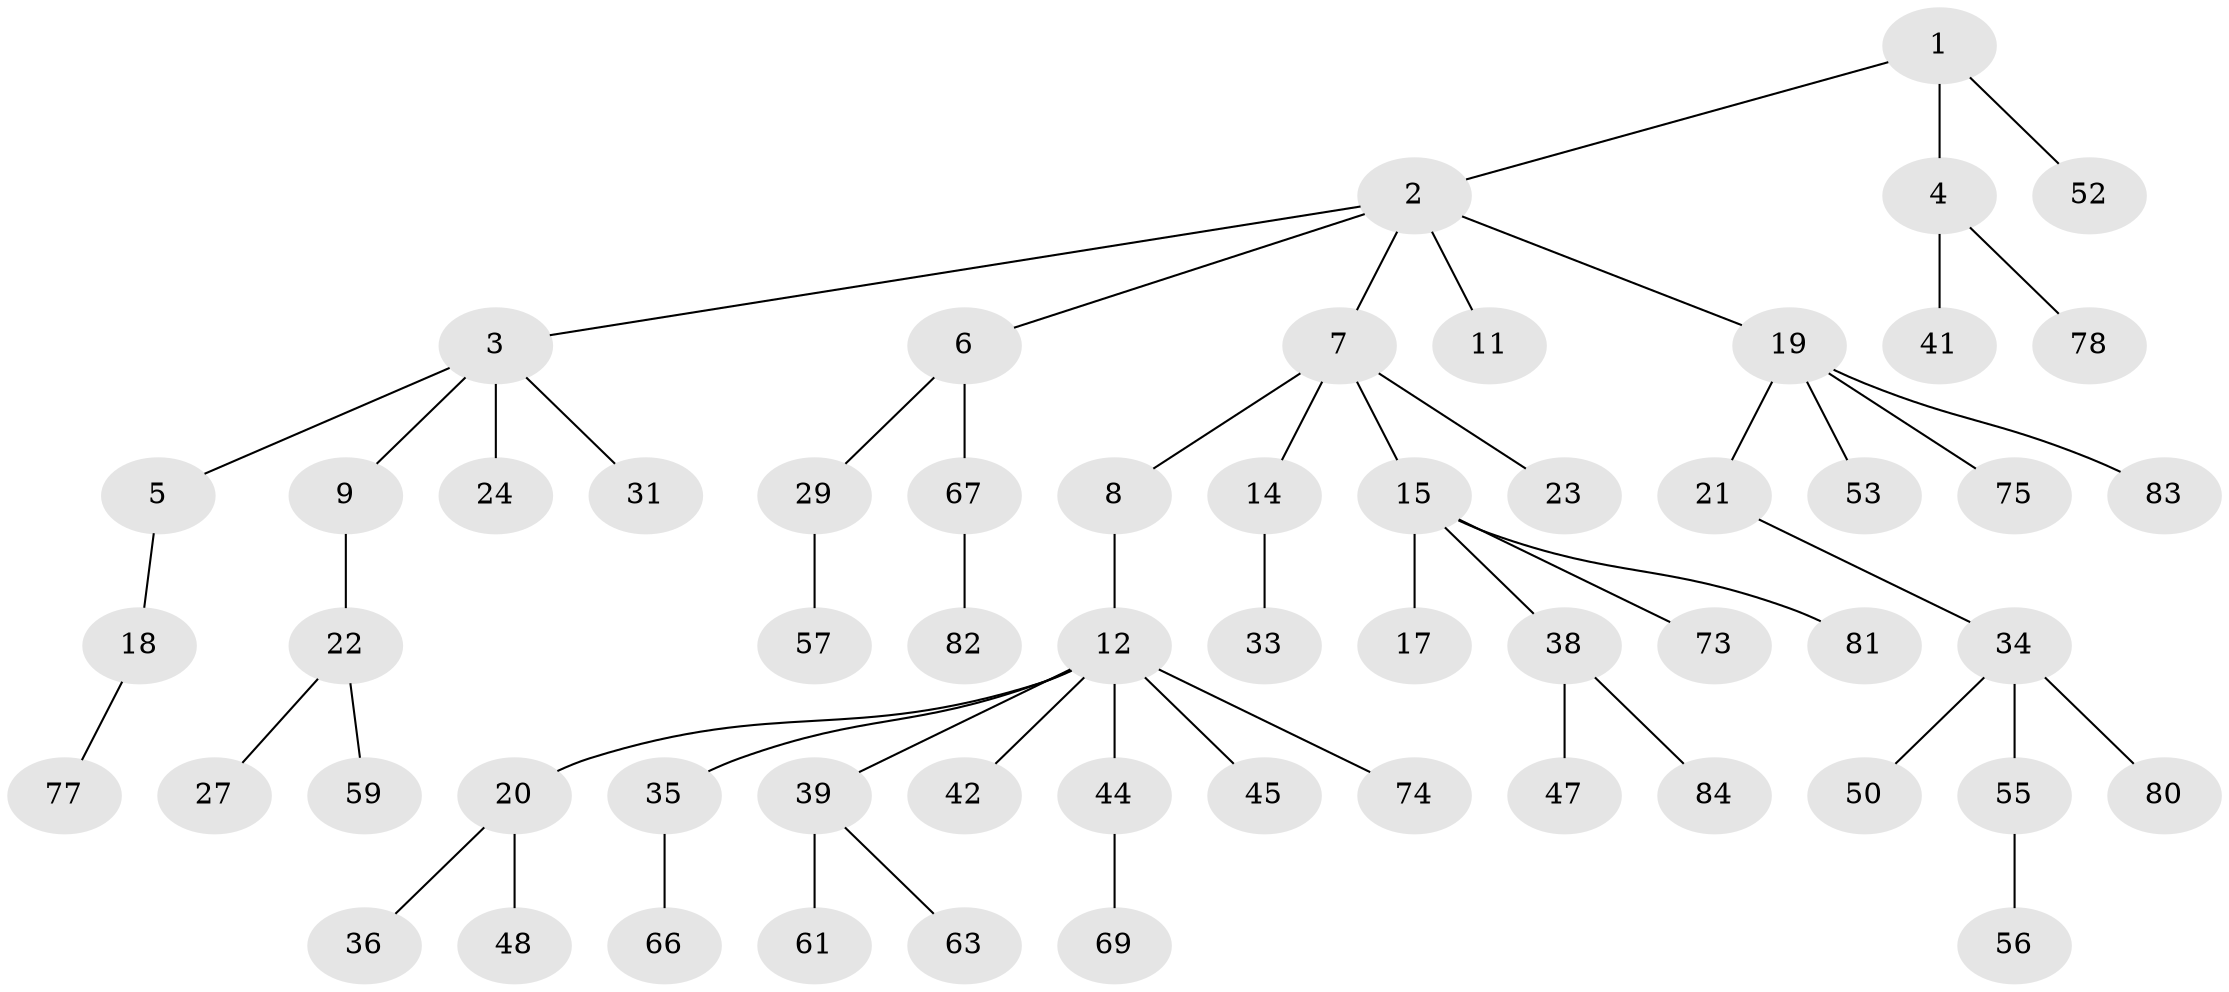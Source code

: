 // original degree distribution, {4: 0.08045977011494253, 5: 0.034482758620689655, 2: 0.26436781609195403, 3: 0.08045977011494253, 6: 0.034482758620689655, 1: 0.5057471264367817}
// Generated by graph-tools (version 1.1) at 2025/11/02/27/25 16:11:27]
// undirected, 58 vertices, 57 edges
graph export_dot {
graph [start="1"]
  node [color=gray90,style=filled];
  1 [super="+79"];
  2 [super="+10"];
  3 [super="+16"];
  4 [super="+87"];
  5;
  6 [super="+13"];
  7 [super="+49"];
  8;
  9;
  11;
  12 [super="+32"];
  14 [super="+46"];
  15 [super="+26"];
  17 [super="+28"];
  18 [super="+37"];
  19 [super="+40"];
  20 [super="+30"];
  21 [super="+86"];
  22 [super="+65"];
  23 [super="+25"];
  24;
  27 [super="+72"];
  29 [super="+58"];
  31;
  33;
  34 [super="+51"];
  35;
  36;
  38 [super="+60"];
  39 [super="+54"];
  41 [super="+43"];
  42 [super="+76"];
  44 [super="+62"];
  45;
  47;
  48;
  50 [super="+64"];
  52 [super="+71"];
  53;
  55;
  56 [super="+85"];
  57;
  59;
  61;
  63;
  66 [super="+70"];
  67 [super="+68"];
  69;
  73;
  74;
  75;
  77;
  78;
  80;
  81;
  82;
  83;
  84;
  1 -- 2;
  1 -- 4;
  1 -- 52;
  2 -- 3;
  2 -- 6;
  2 -- 7;
  2 -- 11;
  2 -- 19;
  3 -- 5;
  3 -- 9;
  3 -- 31;
  3 -- 24;
  4 -- 41;
  4 -- 78;
  5 -- 18;
  6 -- 29;
  6 -- 67;
  7 -- 8;
  7 -- 14;
  7 -- 15;
  7 -- 23;
  8 -- 12;
  9 -- 22;
  12 -- 20;
  12 -- 35;
  12 -- 39;
  12 -- 44;
  12 -- 42;
  12 -- 45;
  12 -- 74;
  14 -- 33;
  15 -- 17;
  15 -- 38;
  15 -- 81;
  15 -- 73;
  18 -- 77;
  19 -- 21;
  19 -- 53;
  19 -- 75;
  19 -- 83;
  20 -- 36;
  20 -- 48;
  21 -- 34;
  22 -- 27;
  22 -- 59;
  29 -- 57;
  34 -- 50;
  34 -- 55;
  34 -- 80;
  35 -- 66;
  38 -- 47;
  38 -- 84;
  39 -- 63;
  39 -- 61;
  44 -- 69;
  55 -- 56;
  67 -- 82;
}
